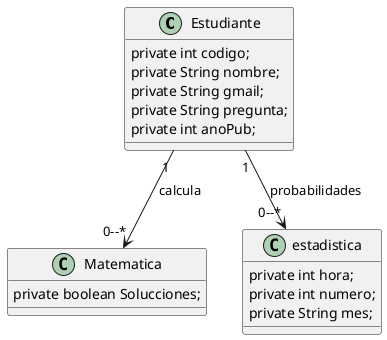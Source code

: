 @startuml

class Estudiante{
    private int codigo;
    private String nombre;
    private String gmail;
    private String pregunta;
    private int anoPub;

}


class Matematica{
private boolean Solucciones;


}


class estadistica{
   private int hora;
    private int numero;
    private String mes;
 }

Estudiante "1"-->"0--*"Matematica: calcula
Estudiante "1" --> "0--*" estadistica: probabilidades










@enduml
